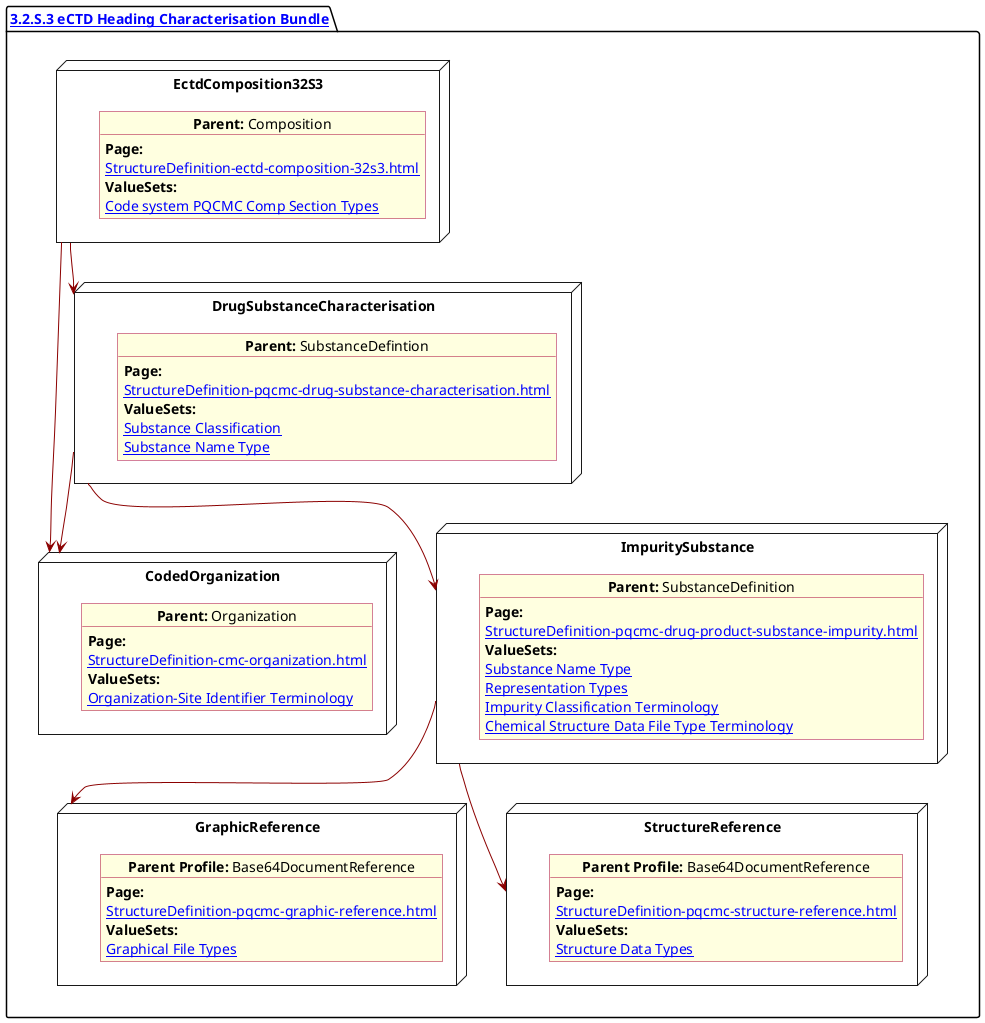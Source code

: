 @startuml SubstanceImpurity
allowmixing
'Mixed model of use case and object
skinparam svgDimensionStyle false
skinparam ObjectBackgroundColor LightYellow
skinparam ObjectBorderColor #A80036
skinparam activityDiamondBorderColor #A80036
skinparam activityDiamondBackgroundColor lawnGreen
skinparam ClassBorderThickness 4

package "[[StructureDefinition-cmc-ectd-document-32s3.html 3.2.S.3 eCTD Heading Characterisation Bundle]]" as NODES {

  node "EctdComposition32S3" as N1 {

    object "**Parent:** Composition" as obj1 {
      **Page:**
      [[StructureDefinition-ectd-composition-32s3.html]]
      **ValueSets:**
      [[ValueSet-cmc-comp-section-types-vs.html Code system PQCMC Comp Section Types]]
    }
  }
  node "CodedOrganization" as NSO {

    object "**Parent:** Organization" as objAu {
      **Page:**
      [[StructureDefinition-cmc-organization.html]]
      **ValueSets:**
      [[ValueSet-pqcmc-org-identifier-type-terminology.html Organization-Site Identifier Terminology]]
    }
  }

  node "DrugSubstanceCharacterisation" as NN {

    object "**Parent:** SubstanceDefintion" as obj3 {

      **Page:**
      [[StructureDefinition-pqcmc-drug-substance-characterisation.html]]
      **ValueSets:**
      [[ValueSet-substance-classification.html Substance Classification]]
      [[ValueSet-pqcmc-substance-name-type.html Substance Name Type]]
    }
  }

  node "ImpuritySubstance" as N6 {

    object "**Parent:** SubstanceDefinition" as obj2 {
      **Page:**
      [[StructureDefinition-pqcmc-drug-product-substance-impurity.html]]
      **ValueSets:**
      [[ValueSet-pqcmc-substance-name-type.html Substance Name Type]]
      [[ValueSet-pqcmc-representation-types.html Representation Types]]
      [[ValueSet-pqcmc-impurity-classification-terminology.html Impurity Classification Terminology]]
      [[ValueSet-pqcmc-chemical-structure-datafile-type-terminology.html Chemical Structure Data File Type Terminology]]
    }
  }
  node "GraphicReference" as NB64 {

    object "**Parent Profile:** Base64DocumentReference"  as obj64 {
      **Page:**
      [[StructureDefinition-pqcmc-graphic-reference.html]]
      **ValueSets:**
      [[ValueSet-pqcmc-graphical-file-types.html Graphical File Types]]
    }
  }

  node "StructureReference" as NBstruc {

    object "**Parent Profile:** Base64DocumentReference"  as objb64 {
      **Page:**
      [[StructureDefinition-pqcmc-structure-reference.html]]
      **ValueSets:**
      [[ValueSet-pqcmc-structure-data-types.html Structure Data Types]]
    }
  }

  N1 -[#darkred]-> NSO
  NN -[#darkred]-> N6
  NN -[#darkred]-> NSO
  N1 -[#darkred]-> NN
  N6 -[#darkred]-> NB64
  N6 -[#darkred]-> NBstruc
}
@enduml